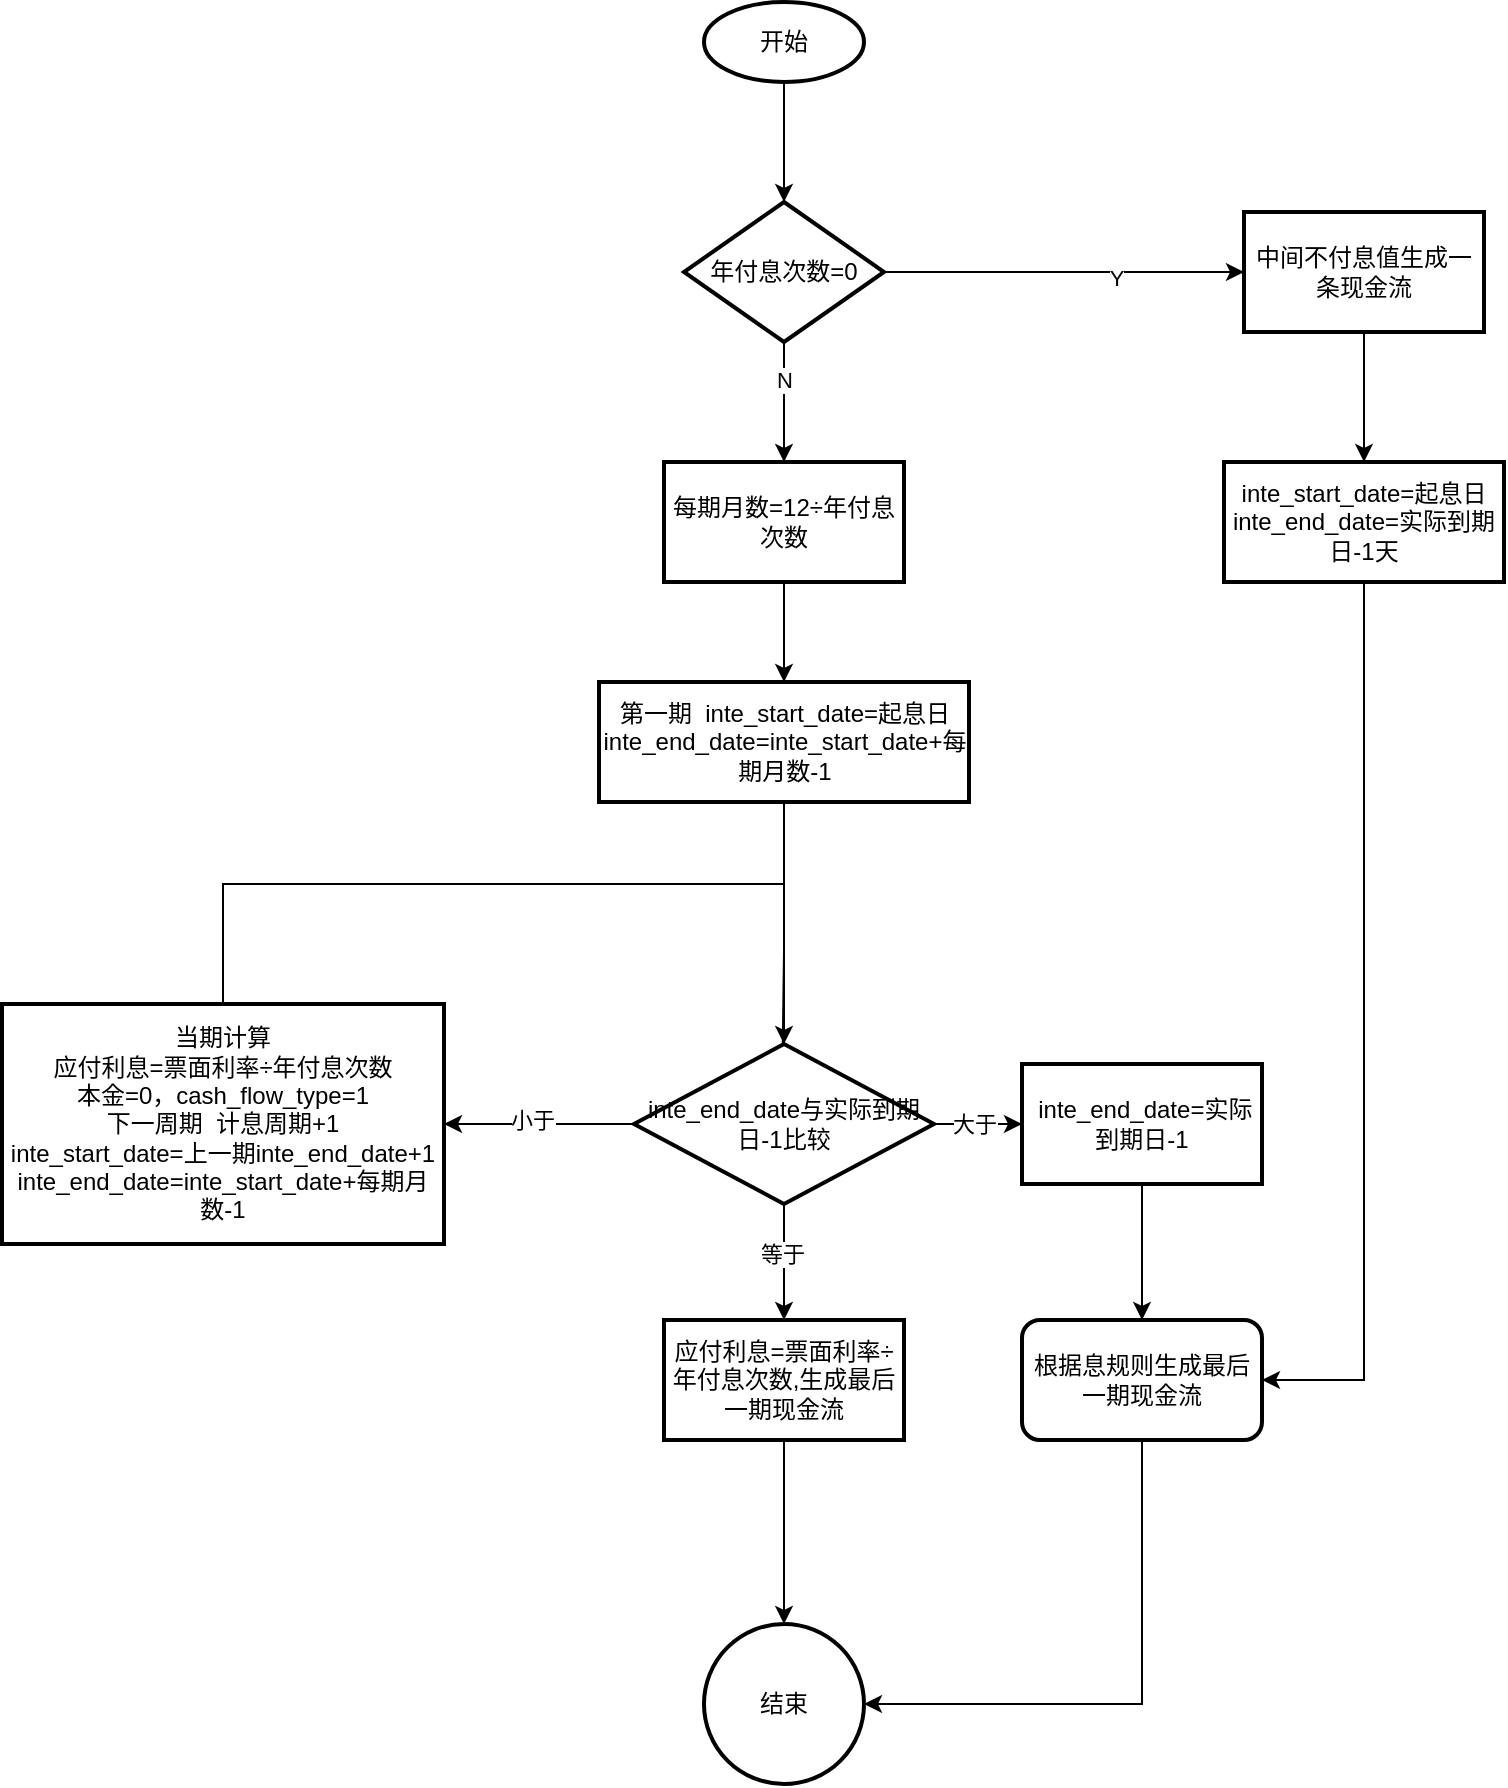 <mxfile version="28.1.0">
  <diagram name="第 1 页" id="5MIVowQfPai6-ZyxhP-e">
    <mxGraphModel dx="1188" dy="648" grid="1" gridSize="10" guides="1" tooltips="1" connect="1" arrows="1" fold="1" page="1" pageScale="1" pageWidth="827" pageHeight="1169" math="0" shadow="0">
      <root>
        <mxCell id="0" />
        <mxCell id="1" parent="0" />
        <mxCell id="GCfqX2LuTIKi2kPbE9en-7" value="" style="edgeStyle=orthogonalEdgeStyle;rounded=0;orthogonalLoop=1;jettySize=auto;html=1;" edge="1" parent="1" source="GCfqX2LuTIKi2kPbE9en-1" target="GCfqX2LuTIKi2kPbE9en-6">
          <mxGeometry relative="1" as="geometry" />
        </mxCell>
        <mxCell id="GCfqX2LuTIKi2kPbE9en-1" value="开始" style="strokeWidth=2;html=1;shape=mxgraph.flowchart.start_1;whiteSpace=wrap;" vertex="1" parent="1">
          <mxGeometry x="381" y="30" width="80" height="40" as="geometry" />
        </mxCell>
        <mxCell id="GCfqX2LuTIKi2kPbE9en-9" value="" style="edgeStyle=orthogonalEdgeStyle;rounded=0;orthogonalLoop=1;jettySize=auto;html=1;" edge="1" parent="1" source="GCfqX2LuTIKi2kPbE9en-6" target="GCfqX2LuTIKi2kPbE9en-8">
          <mxGeometry relative="1" as="geometry" />
        </mxCell>
        <mxCell id="GCfqX2LuTIKi2kPbE9en-10" value="Y" style="edgeLabel;html=1;align=center;verticalAlign=middle;resizable=0;points=[];" vertex="1" connectable="0" parent="GCfqX2LuTIKi2kPbE9en-9">
          <mxGeometry x="0.284" y="-3" relative="1" as="geometry">
            <mxPoint as="offset" />
          </mxGeometry>
        </mxCell>
        <mxCell id="GCfqX2LuTIKi2kPbE9en-16" value="" style="edgeStyle=orthogonalEdgeStyle;rounded=0;orthogonalLoop=1;jettySize=auto;html=1;" edge="1" parent="1" source="GCfqX2LuTIKi2kPbE9en-6" target="GCfqX2LuTIKi2kPbE9en-15">
          <mxGeometry relative="1" as="geometry" />
        </mxCell>
        <mxCell id="GCfqX2LuTIKi2kPbE9en-17" value="N" style="edgeLabel;html=1;align=center;verticalAlign=middle;resizable=0;points=[];" vertex="1" connectable="0" parent="GCfqX2LuTIKi2kPbE9en-16">
          <mxGeometry x="-0.387" relative="1" as="geometry">
            <mxPoint as="offset" />
          </mxGeometry>
        </mxCell>
        <mxCell id="GCfqX2LuTIKi2kPbE9en-6" value="年付息次数=0" style="rhombus;whiteSpace=wrap;html=1;strokeWidth=2;" vertex="1" parent="1">
          <mxGeometry x="371" y="130" width="100" height="70" as="geometry" />
        </mxCell>
        <mxCell id="GCfqX2LuTIKi2kPbE9en-12" value="" style="edgeStyle=orthogonalEdgeStyle;rounded=0;orthogonalLoop=1;jettySize=auto;html=1;" edge="1" parent="1" source="GCfqX2LuTIKi2kPbE9en-8" target="GCfqX2LuTIKi2kPbE9en-11">
          <mxGeometry relative="1" as="geometry" />
        </mxCell>
        <mxCell id="GCfqX2LuTIKi2kPbE9en-8" value="中间不付息值生成一条现金流" style="whiteSpace=wrap;html=1;strokeWidth=2;" vertex="1" parent="1">
          <mxGeometry x="651" y="135" width="120" height="60" as="geometry" />
        </mxCell>
        <mxCell id="GCfqX2LuTIKi2kPbE9en-51" value="" style="edgeStyle=orthogonalEdgeStyle;rounded=0;orthogonalLoop=1;jettySize=auto;html=1;entryX=1;entryY=0.5;entryDx=0;entryDy=0;exitX=0.5;exitY=1;exitDx=0;exitDy=0;" edge="1" parent="1" source="GCfqX2LuTIKi2kPbE9en-11" target="GCfqX2LuTIKi2kPbE9en-13">
          <mxGeometry relative="1" as="geometry">
            <mxPoint x="749.0" y="400" as="targetPoint" />
          </mxGeometry>
        </mxCell>
        <mxCell id="GCfqX2LuTIKi2kPbE9en-11" value="inte_start_date=起息日inte_end_date=实际到期日-1天" style="whiteSpace=wrap;html=1;strokeWidth=2;" vertex="1" parent="1">
          <mxGeometry x="641" y="260" width="140" height="60" as="geometry" />
        </mxCell>
        <mxCell id="GCfqX2LuTIKi2kPbE9en-53" value="" style="edgeStyle=orthogonalEdgeStyle;rounded=0;orthogonalLoop=1;jettySize=auto;html=1;entryX=1;entryY=0.5;entryDx=0;entryDy=0;exitX=0.5;exitY=1;exitDx=0;exitDy=0;" edge="1" parent="1" source="GCfqX2LuTIKi2kPbE9en-13" target="GCfqX2LuTIKi2kPbE9en-27">
          <mxGeometry relative="1" as="geometry">
            <mxPoint x="600" y="819" as="targetPoint" />
          </mxGeometry>
        </mxCell>
        <mxCell id="GCfqX2LuTIKi2kPbE9en-13" value="根据息规则生成最后一期现金流" style="rounded=1;whiteSpace=wrap;html=1;strokeWidth=2;" vertex="1" parent="1">
          <mxGeometry x="540" y="689" width="120" height="60" as="geometry" />
        </mxCell>
        <mxCell id="GCfqX2LuTIKi2kPbE9en-19" value="" style="edgeStyle=orthogonalEdgeStyle;rounded=0;orthogonalLoop=1;jettySize=auto;html=1;" edge="1" parent="1" source="GCfqX2LuTIKi2kPbE9en-15" target="GCfqX2LuTIKi2kPbE9en-18">
          <mxGeometry relative="1" as="geometry" />
        </mxCell>
        <mxCell id="GCfqX2LuTIKi2kPbE9en-15" value="每期月数=12&lt;span style=&quot;background-color: transparent; color: light-dark(rgb(0, 0, 0), rgb(255, 255, 255));&quot;&gt;÷年付息次数&lt;/span&gt;&lt;br&gt;&lt;span class=&quot;lark-record-clipboard&quot; data-lark-record-format=&quot;docx/text&quot; data-lark-record-data=&quot;{&amp;quot;rootId&amp;quot;:&amp;quot;UaSydFmrdorRRYxYeVCctr97nKg&amp;quot;,&amp;quot;text&amp;quot;:{&amp;quot;initialAttributedTexts&amp;quot;:{&amp;quot;text&amp;quot;:{&amp;quot;0&amp;quot;:&amp;quot;÷ &amp;quot;},&amp;quot;attribs&amp;quot;:{&amp;quot;0&amp;quot;:&amp;quot;*0+2&amp;quot;}},&amp;quot;apool&amp;quot;:{&amp;quot;numToAttrib&amp;quot;:{&amp;quot;0&amp;quot;:[&amp;quot;author&amp;quot;,&amp;quot;7448941819208990739&amp;quot;]},&amp;quot;nextNum&amp;quot;:1}},&amp;quot;type&amp;quot;:&amp;quot;text&amp;quot;,&amp;quot;referenceRecordMap&amp;quot;:{},&amp;quot;extra&amp;quot;:{&amp;quot;channel&amp;quot;:&amp;quot;saas&amp;quot;,&amp;quot;isEqualBlockSelection&amp;quot;:false,&amp;quot;pasteRandomId&amp;quot;:&amp;quot;e74e2f4c-afd6-4dc6-8306-b379933d5fe6&amp;quot;,&amp;quot;mention_page_title&amp;quot;:{},&amp;quot;external_mention_url&amp;quot;:{}},&amp;quot;isKeepQuoteContainer&amp;quot;:false,&amp;quot;isFromCode&amp;quot;:false,&amp;quot;selection&amp;quot;:[{&amp;quot;id&amp;quot;:103,&amp;quot;type&amp;quot;:&amp;quot;text&amp;quot;,&amp;quot;selection&amp;quot;:{&amp;quot;start&amp;quot;:6,&amp;quot;end&amp;quot;:8},&amp;quot;recordId&amp;quot;:&amp;quot;S0H6dlG8koB8DIxgdnQcGW4onNf&amp;quot;}],&amp;quot;payloadMap&amp;quot;:{},&amp;quot;isCut&amp;quot;:false}&quot;&gt;&lt;/span&gt;" style="whiteSpace=wrap;html=1;strokeWidth=2;" vertex="1" parent="1">
          <mxGeometry x="361" y="260" width="120" height="60" as="geometry" />
        </mxCell>
        <mxCell id="GCfqX2LuTIKi2kPbE9en-55" value="" style="edgeStyle=orthogonalEdgeStyle;rounded=0;orthogonalLoop=1;jettySize=auto;html=1;" edge="1" parent="1" source="GCfqX2LuTIKi2kPbE9en-18">
          <mxGeometry relative="1" as="geometry">
            <mxPoint x="420" y="580" as="targetPoint" />
          </mxGeometry>
        </mxCell>
        <mxCell id="GCfqX2LuTIKi2kPbE9en-18" value="第一期&amp;nbsp; inte_start_date=起息日inte_end_date=inte_start_date+每期月数-1" style="whiteSpace=wrap;html=1;strokeWidth=2;" vertex="1" parent="1">
          <mxGeometry x="328.5" y="370" width="185" height="60" as="geometry" />
        </mxCell>
        <mxCell id="GCfqX2LuTIKi2kPbE9en-23" value="" style="edgeStyle=orthogonalEdgeStyle;rounded=0;orthogonalLoop=1;jettySize=auto;html=1;" edge="1" parent="1" source="GCfqX2LuTIKi2kPbE9en-20" target="GCfqX2LuTIKi2kPbE9en-22">
          <mxGeometry relative="1" as="geometry" />
        </mxCell>
        <mxCell id="GCfqX2LuTIKi2kPbE9en-45" value="等于" style="edgeLabel;html=1;align=center;verticalAlign=middle;resizable=0;points=[];" vertex="1" connectable="0" parent="GCfqX2LuTIKi2kPbE9en-23">
          <mxGeometry x="-0.155" y="-1" relative="1" as="geometry">
            <mxPoint as="offset" />
          </mxGeometry>
        </mxCell>
        <mxCell id="GCfqX2LuTIKi2kPbE9en-34" value="" style="edgeStyle=orthogonalEdgeStyle;rounded=0;orthogonalLoop=1;jettySize=auto;html=1;" edge="1" parent="1" source="GCfqX2LuTIKi2kPbE9en-20" target="GCfqX2LuTIKi2kPbE9en-33">
          <mxGeometry relative="1" as="geometry" />
        </mxCell>
        <mxCell id="GCfqX2LuTIKi2kPbE9en-39" value="小于" style="edgeLabel;html=1;align=center;verticalAlign=middle;resizable=0;points=[];" vertex="1" connectable="0" parent="GCfqX2LuTIKi2kPbE9en-34">
          <mxGeometry x="0.084" y="-2" relative="1" as="geometry">
            <mxPoint as="offset" />
          </mxGeometry>
        </mxCell>
        <mxCell id="GCfqX2LuTIKi2kPbE9en-42" value="" style="edgeStyle=orthogonalEdgeStyle;rounded=0;orthogonalLoop=1;jettySize=auto;html=1;" edge="1" parent="1" source="GCfqX2LuTIKi2kPbE9en-20" target="GCfqX2LuTIKi2kPbE9en-41">
          <mxGeometry relative="1" as="geometry" />
        </mxCell>
        <mxCell id="GCfqX2LuTIKi2kPbE9en-43" value="大于" style="edgeLabel;html=1;align=center;verticalAlign=middle;resizable=0;points=[];" vertex="1" connectable="0" parent="GCfqX2LuTIKi2kPbE9en-42">
          <mxGeometry x="-0.121" relative="1" as="geometry">
            <mxPoint as="offset" />
          </mxGeometry>
        </mxCell>
        <mxCell id="GCfqX2LuTIKi2kPbE9en-20" value="inte_end_date与实际到期日-1比较" style="rhombus;whiteSpace=wrap;html=1;strokeWidth=2;" vertex="1" parent="1">
          <mxGeometry x="346" y="551" width="150" height="80" as="geometry" />
        </mxCell>
        <mxCell id="GCfqX2LuTIKi2kPbE9en-46" value="" style="edgeStyle=orthogonalEdgeStyle;rounded=0;orthogonalLoop=1;jettySize=auto;html=1;" edge="1" parent="1" source="GCfqX2LuTIKi2kPbE9en-22" target="GCfqX2LuTIKi2kPbE9en-27">
          <mxGeometry relative="1" as="geometry" />
        </mxCell>
        <mxCell id="GCfqX2LuTIKi2kPbE9en-22" value="应付利息=票面利率÷年付息次数,生成最后一期现金流" style="whiteSpace=wrap;html=1;strokeWidth=2;" vertex="1" parent="1">
          <mxGeometry x="361" y="689" width="120" height="60" as="geometry" />
        </mxCell>
        <mxCell id="GCfqX2LuTIKi2kPbE9en-27" value="结束" style="ellipse;whiteSpace=wrap;html=1;rounded=1;strokeWidth=2;" vertex="1" parent="1">
          <mxGeometry x="381" y="841" width="80" height="80" as="geometry" />
        </mxCell>
        <mxCell id="GCfqX2LuTIKi2kPbE9en-37" value="" style="edgeStyle=orthogonalEdgeStyle;rounded=0;orthogonalLoop=1;jettySize=auto;html=1;exitX=0.5;exitY=0;exitDx=0;exitDy=0;entryX=0.5;entryY=0;entryDx=0;entryDy=0;" edge="1" parent="1" source="GCfqX2LuTIKi2kPbE9en-33" target="GCfqX2LuTIKi2kPbE9en-20">
          <mxGeometry relative="1" as="geometry">
            <mxPoint x="420" y="541" as="targetPoint" />
            <Array as="points">
              <mxPoint x="141" y="471" />
              <mxPoint x="421" y="471" />
            </Array>
          </mxGeometry>
        </mxCell>
        <mxCell id="GCfqX2LuTIKi2kPbE9en-33" value="&lt;div&gt;当期计算&lt;/div&gt;&lt;div&gt;应付利息=票面利率÷年付息次数&lt;/div&gt;&lt;div&gt;本金=0，cash_flow_type=1&lt;/div&gt;&lt;div&gt;下一周期&amp;nbsp; 计息周期+1&lt;/div&gt;&lt;div&gt;inte_start_date=上一期inte_end_date+1&lt;/div&gt;&lt;div&gt;inte_end_date=inte_start_date+每期月数-1&lt;/div&gt;" style="whiteSpace=wrap;html=1;strokeWidth=2;" vertex="1" parent="1">
          <mxGeometry x="30" y="531" width="221" height="120" as="geometry" />
        </mxCell>
        <mxCell id="GCfqX2LuTIKi2kPbE9en-47" value="" style="edgeStyle=orthogonalEdgeStyle;rounded=0;orthogonalLoop=1;jettySize=auto;html=1;" edge="1" parent="1" source="GCfqX2LuTIKi2kPbE9en-41" target="GCfqX2LuTIKi2kPbE9en-13">
          <mxGeometry relative="1" as="geometry" />
        </mxCell>
        <mxCell id="GCfqX2LuTIKi2kPbE9en-41" value="&amp;nbsp;inte_end_date=实际到期日-1" style="whiteSpace=wrap;html=1;strokeWidth=2;" vertex="1" parent="1">
          <mxGeometry x="540" y="561" width="120" height="60" as="geometry" />
        </mxCell>
      </root>
    </mxGraphModel>
  </diagram>
</mxfile>
